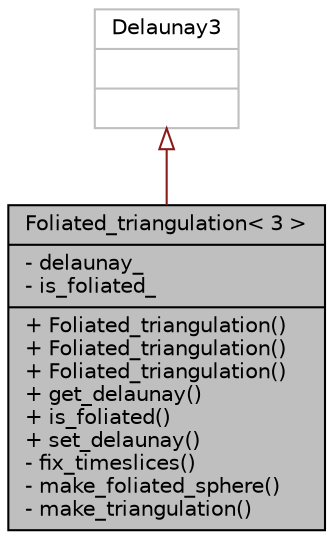 digraph "Foliated_triangulation&lt; 3 &gt;"
{
 // LATEX_PDF_SIZE
  edge [fontname="Helvetica",fontsize="10",labelfontname="Helvetica",labelfontsize="10"];
  node [fontname="Helvetica",fontsize="10",shape=record];
  Node2 [label="{Foliated_triangulation\< 3 \>\n|- delaunay_\l- is_foliated_\l|+ Foliated_triangulation()\l+ Foliated_triangulation()\l+ Foliated_triangulation()\l+ get_delaunay()\l+ is_foliated()\l+ set_delaunay()\l- fix_timeslices()\l- make_foliated_sphere()\l- make_triangulation()\l}",height=0.2,width=0.4,color="black", fillcolor="grey75", style="filled", fontcolor="black",tooltip="3D Triangulation"];
  Node3 -> Node2 [dir="back",color="firebrick4",fontsize="10",style="solid",arrowtail="onormal",fontname="Helvetica"];
  Node3 [label="{Delaunay3\n||}",height=0.2,width=0.4,color="grey75", fillcolor="white", style="filled",tooltip=" "];
}
